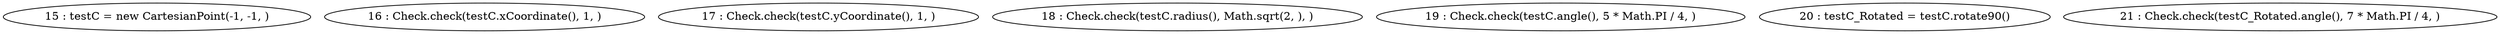 digraph G {
"15 : testC = new CartesianPoint(-1, -1, )"
"16 : Check.check(testC.xCoordinate(), 1, )"
"17 : Check.check(testC.yCoordinate(), 1, )"
"18 : Check.check(testC.radius(), Math.sqrt(2, ), )"
"19 : Check.check(testC.angle(), 5 * Math.PI / 4, )"
"20 : testC_Rotated = testC.rotate90()"
"21 : Check.check(testC_Rotated.angle(), 7 * Math.PI / 4, )"
}